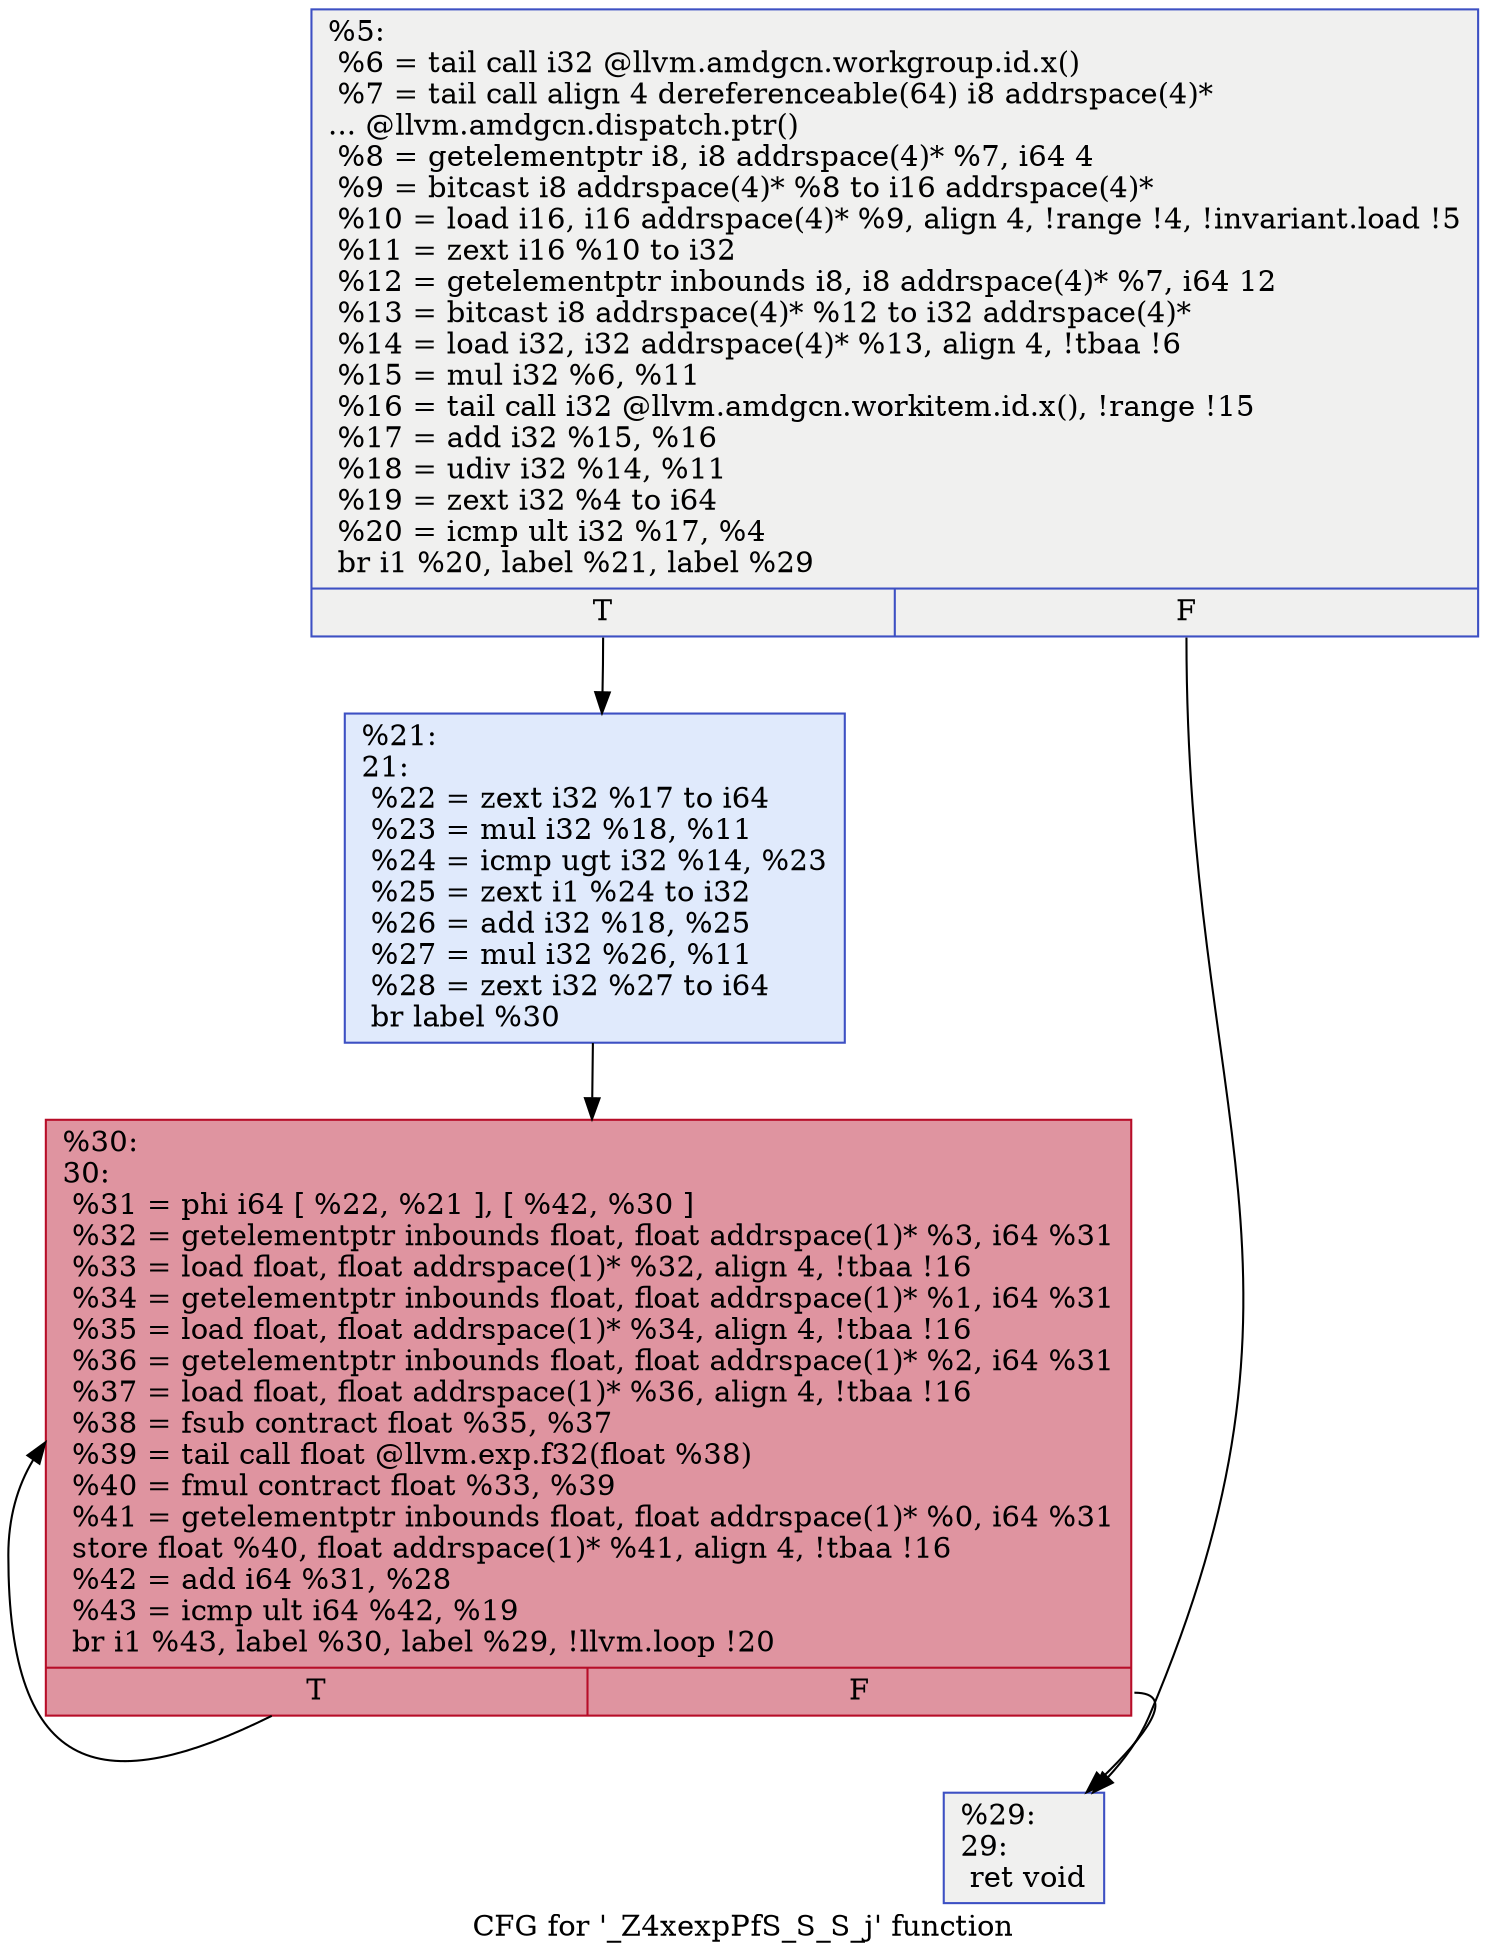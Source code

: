 digraph "CFG for '_Z4xexpPfS_S_S_j' function" {
	label="CFG for '_Z4xexpPfS_S_S_j' function";

	Node0x5f43750 [shape=record,color="#3d50c3ff", style=filled, fillcolor="#dedcdb70",label="{%5:\l  %6 = tail call i32 @llvm.amdgcn.workgroup.id.x()\l  %7 = tail call align 4 dereferenceable(64) i8 addrspace(4)*\l... @llvm.amdgcn.dispatch.ptr()\l  %8 = getelementptr i8, i8 addrspace(4)* %7, i64 4\l  %9 = bitcast i8 addrspace(4)* %8 to i16 addrspace(4)*\l  %10 = load i16, i16 addrspace(4)* %9, align 4, !range !4, !invariant.load !5\l  %11 = zext i16 %10 to i32\l  %12 = getelementptr inbounds i8, i8 addrspace(4)* %7, i64 12\l  %13 = bitcast i8 addrspace(4)* %12 to i32 addrspace(4)*\l  %14 = load i32, i32 addrspace(4)* %13, align 4, !tbaa !6\l  %15 = mul i32 %6, %11\l  %16 = tail call i32 @llvm.amdgcn.workitem.id.x(), !range !15\l  %17 = add i32 %15, %16\l  %18 = udiv i32 %14, %11\l  %19 = zext i32 %4 to i64\l  %20 = icmp ult i32 %17, %4\l  br i1 %20, label %21, label %29\l|{<s0>T|<s1>F}}"];
	Node0x5f43750:s0 -> Node0x5f45a80;
	Node0x5f43750:s1 -> Node0x5f45b10;
	Node0x5f45a80 [shape=record,color="#3d50c3ff", style=filled, fillcolor="#b9d0f970",label="{%21:\l21:                                               \l  %22 = zext i32 %17 to i64\l  %23 = mul i32 %18, %11\l  %24 = icmp ugt i32 %14, %23\l  %25 = zext i1 %24 to i32\l  %26 = add i32 %18, %25\l  %27 = mul i32 %26, %11\l  %28 = zext i32 %27 to i64\l  br label %30\l}"];
	Node0x5f45a80 -> Node0x5f45fe0;
	Node0x5f45b10 [shape=record,color="#3d50c3ff", style=filled, fillcolor="#dedcdb70",label="{%29:\l29:                                               \l  ret void\l}"];
	Node0x5f45fe0 [shape=record,color="#b70d28ff", style=filled, fillcolor="#b70d2870",label="{%30:\l30:                                               \l  %31 = phi i64 [ %22, %21 ], [ %42, %30 ]\l  %32 = getelementptr inbounds float, float addrspace(1)* %3, i64 %31\l  %33 = load float, float addrspace(1)* %32, align 4, !tbaa !16\l  %34 = getelementptr inbounds float, float addrspace(1)* %1, i64 %31\l  %35 = load float, float addrspace(1)* %34, align 4, !tbaa !16\l  %36 = getelementptr inbounds float, float addrspace(1)* %2, i64 %31\l  %37 = load float, float addrspace(1)* %36, align 4, !tbaa !16\l  %38 = fsub contract float %35, %37\l  %39 = tail call float @llvm.exp.f32(float %38)\l  %40 = fmul contract float %33, %39\l  %41 = getelementptr inbounds float, float addrspace(1)* %0, i64 %31\l  store float %40, float addrspace(1)* %41, align 4, !tbaa !16\l  %42 = add i64 %31, %28\l  %43 = icmp ult i64 %42, %19\l  br i1 %43, label %30, label %29, !llvm.loop !20\l|{<s0>T|<s1>F}}"];
	Node0x5f45fe0:s0 -> Node0x5f45fe0;
	Node0x5f45fe0:s1 -> Node0x5f45b10;
}
